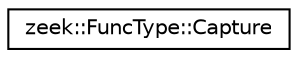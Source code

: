 digraph "Graphical Class Hierarchy"
{
 // LATEX_PDF_SIZE
  edge [fontname="Helvetica",fontsize="10",labelfontname="Helvetica",labelfontsize="10"];
  node [fontname="Helvetica",fontsize="10",shape=record];
  rankdir="LR";
  Node0 [label="zeek::FuncType::Capture",height=0.2,width=0.4,color="black", fillcolor="white", style="filled",URL="$da/ddd/classzeek_1_1FuncType.html#da/da7/structzeek_1_1FuncType_1_1Capture",tooltip=" "];
}
